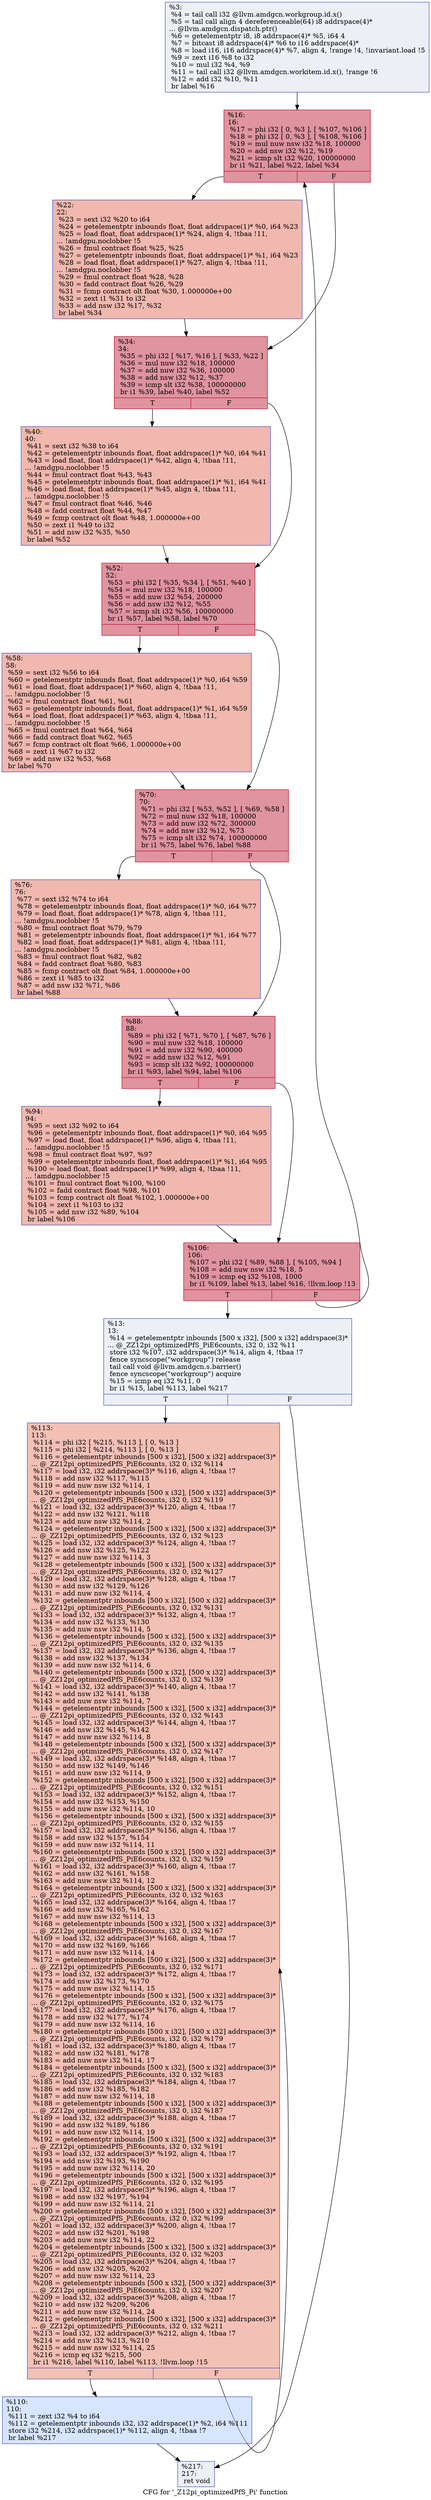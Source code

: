 digraph "CFG for '_Z12pi_optimizedPfS_Pi' function" {
	label="CFG for '_Z12pi_optimizedPfS_Pi' function";

	Node0x58e4980 [shape=record,color="#3d50c3ff", style=filled, fillcolor="#d4dbe670",label="{%3:\l  %4 = tail call i32 @llvm.amdgcn.workgroup.id.x()\l  %5 = tail call align 4 dereferenceable(64) i8 addrspace(4)*\l... @llvm.amdgcn.dispatch.ptr()\l  %6 = getelementptr i8, i8 addrspace(4)* %5, i64 4\l  %7 = bitcast i8 addrspace(4)* %6 to i16 addrspace(4)*\l  %8 = load i16, i16 addrspace(4)* %7, align 4, !range !4, !invariant.load !5\l  %9 = zext i16 %8 to i32\l  %10 = mul i32 %4, %9\l  %11 = tail call i32 @llvm.amdgcn.workitem.id.x(), !range !6\l  %12 = add i32 %10, %11\l  br label %16\l}"];
	Node0x58e4980 -> Node0x58e67f0;
	Node0x58e68f0 [shape=record,color="#3d50c3ff", style=filled, fillcolor="#d4dbe670",label="{%13:\l13:                                               \l  %14 = getelementptr inbounds [500 x i32], [500 x i32] addrspace(3)*\l... @_ZZ12pi_optimizedPfS_PiE6counts, i32 0, i32 %11\l  store i32 %107, i32 addrspace(3)* %14, align 4, !tbaa !7\l  fence syncscope(\"workgroup\") release\l  tail call void @llvm.amdgcn.s.barrier()\l  fence syncscope(\"workgroup\") acquire\l  %15 = icmp eq i32 %11, 0\l  br i1 %15, label %113, label %217\l|{<s0>T|<s1>F}}"];
	Node0x58e68f0:s0 -> Node0x58e6fe0;
	Node0x58e68f0:s1 -> Node0x58e7070;
	Node0x58e67f0 [shape=record,color="#b70d28ff", style=filled, fillcolor="#b70d2870",label="{%16:\l16:                                               \l  %17 = phi i32 [ 0, %3 ], [ %107, %106 ]\l  %18 = phi i32 [ 0, %3 ], [ %108, %106 ]\l  %19 = mul nuw nsw i32 %18, 100000\l  %20 = add nsw i32 %12, %19\l  %21 = icmp slt i32 %20, 100000000\l  br i1 %21, label %22, label %34\l|{<s0>T|<s1>F}}"];
	Node0x58e67f0:s0 -> Node0x58e7630;
	Node0x58e67f0:s1 -> Node0x58e76c0;
	Node0x58e7630 [shape=record,color="#3d50c3ff", style=filled, fillcolor="#dc5d4a70",label="{%22:\l22:                                               \l  %23 = sext i32 %20 to i64\l  %24 = getelementptr inbounds float, float addrspace(1)* %0, i64 %23\l  %25 = load float, float addrspace(1)* %24, align 4, !tbaa !11,\l... !amdgpu.noclobber !5\l  %26 = fmul contract float %25, %25\l  %27 = getelementptr inbounds float, float addrspace(1)* %1, i64 %23\l  %28 = load float, float addrspace(1)* %27, align 4, !tbaa !11,\l... !amdgpu.noclobber !5\l  %29 = fmul contract float %28, %28\l  %30 = fadd contract float %26, %29\l  %31 = fcmp contract olt float %30, 1.000000e+00\l  %32 = zext i1 %31 to i32\l  %33 = add nsw i32 %17, %32\l  br label %34\l}"];
	Node0x58e7630 -> Node0x58e76c0;
	Node0x58e76c0 [shape=record,color="#b70d28ff", style=filled, fillcolor="#b70d2870",label="{%34:\l34:                                               \l  %35 = phi i32 [ %17, %16 ], [ %33, %22 ]\l  %36 = mul nuw i32 %18, 100000\l  %37 = add nuw i32 %36, 100000\l  %38 = add nsw i32 %12, %37\l  %39 = icmp slt i32 %38, 100000000\l  br i1 %39, label %40, label %52\l|{<s0>T|<s1>F}}"];
	Node0x58e76c0:s0 -> Node0x58e9aa0;
	Node0x58e76c0:s1 -> Node0x58e9af0;
	Node0x58e9aa0 [shape=record,color="#3d50c3ff", style=filled, fillcolor="#dc5d4a70",label="{%40:\l40:                                               \l  %41 = sext i32 %38 to i64\l  %42 = getelementptr inbounds float, float addrspace(1)* %0, i64 %41\l  %43 = load float, float addrspace(1)* %42, align 4, !tbaa !11,\l... !amdgpu.noclobber !5\l  %44 = fmul contract float %43, %43\l  %45 = getelementptr inbounds float, float addrspace(1)* %1, i64 %41\l  %46 = load float, float addrspace(1)* %45, align 4, !tbaa !11,\l... !amdgpu.noclobber !5\l  %47 = fmul contract float %46, %46\l  %48 = fadd contract float %44, %47\l  %49 = fcmp contract olt float %48, 1.000000e+00\l  %50 = zext i1 %49 to i32\l  %51 = add nsw i32 %35, %50\l  br label %52\l}"];
	Node0x58e9aa0 -> Node0x58e9af0;
	Node0x58e9af0 [shape=record,color="#b70d28ff", style=filled, fillcolor="#b70d2870",label="{%52:\l52:                                               \l  %53 = phi i32 [ %35, %34 ], [ %51, %40 ]\l  %54 = mul nuw i32 %18, 100000\l  %55 = add nuw i32 %54, 200000\l  %56 = add nsw i32 %12, %55\l  %57 = icmp slt i32 %56, 100000000\l  br i1 %57, label %58, label %70\l|{<s0>T|<s1>F}}"];
	Node0x58e9af0:s0 -> Node0x58ea5a0;
	Node0x58e9af0:s1 -> Node0x58ea5f0;
	Node0x58ea5a0 [shape=record,color="#3d50c3ff", style=filled, fillcolor="#dc5d4a70",label="{%58:\l58:                                               \l  %59 = sext i32 %56 to i64\l  %60 = getelementptr inbounds float, float addrspace(1)* %0, i64 %59\l  %61 = load float, float addrspace(1)* %60, align 4, !tbaa !11,\l... !amdgpu.noclobber !5\l  %62 = fmul contract float %61, %61\l  %63 = getelementptr inbounds float, float addrspace(1)* %1, i64 %59\l  %64 = load float, float addrspace(1)* %63, align 4, !tbaa !11,\l... !amdgpu.noclobber !5\l  %65 = fmul contract float %64, %64\l  %66 = fadd contract float %62, %65\l  %67 = fcmp contract olt float %66, 1.000000e+00\l  %68 = zext i1 %67 to i32\l  %69 = add nsw i32 %53, %68\l  br label %70\l}"];
	Node0x58ea5a0 -> Node0x58ea5f0;
	Node0x58ea5f0 [shape=record,color="#b70d28ff", style=filled, fillcolor="#b70d2870",label="{%70:\l70:                                               \l  %71 = phi i32 [ %53, %52 ], [ %69, %58 ]\l  %72 = mul nuw i32 %18, 100000\l  %73 = add nuw i32 %72, 300000\l  %74 = add nsw i32 %12, %73\l  %75 = icmp slt i32 %74, 100000000\l  br i1 %75, label %76, label %88\l|{<s0>T|<s1>F}}"];
	Node0x58ea5f0:s0 -> Node0x58eb2e0;
	Node0x58ea5f0:s1 -> Node0x58eb330;
	Node0x58eb2e0 [shape=record,color="#3d50c3ff", style=filled, fillcolor="#dc5d4a70",label="{%76:\l76:                                               \l  %77 = sext i32 %74 to i64\l  %78 = getelementptr inbounds float, float addrspace(1)* %0, i64 %77\l  %79 = load float, float addrspace(1)* %78, align 4, !tbaa !11,\l... !amdgpu.noclobber !5\l  %80 = fmul contract float %79, %79\l  %81 = getelementptr inbounds float, float addrspace(1)* %1, i64 %77\l  %82 = load float, float addrspace(1)* %81, align 4, !tbaa !11,\l... !amdgpu.noclobber !5\l  %83 = fmul contract float %82, %82\l  %84 = fadd contract float %80, %83\l  %85 = fcmp contract olt float %84, 1.000000e+00\l  %86 = zext i1 %85 to i32\l  %87 = add nsw i32 %71, %86\l  br label %88\l}"];
	Node0x58eb2e0 -> Node0x58eb330;
	Node0x58eb330 [shape=record,color="#b70d28ff", style=filled, fillcolor="#b70d2870",label="{%88:\l88:                                               \l  %89 = phi i32 [ %71, %70 ], [ %87, %76 ]\l  %90 = mul nuw i32 %18, 100000\l  %91 = add nuw i32 %90, 400000\l  %92 = add nsw i32 %12, %91\l  %93 = icmp slt i32 %92, 100000000\l  br i1 %93, label %94, label %106\l|{<s0>T|<s1>F}}"];
	Node0x58eb330:s0 -> Node0x58ebe10;
	Node0x58eb330:s1 -> Node0x58e62d0;
	Node0x58ebe10 [shape=record,color="#3d50c3ff", style=filled, fillcolor="#dc5d4a70",label="{%94:\l94:                                               \l  %95 = sext i32 %92 to i64\l  %96 = getelementptr inbounds float, float addrspace(1)* %0, i64 %95\l  %97 = load float, float addrspace(1)* %96, align 4, !tbaa !11,\l... !amdgpu.noclobber !5\l  %98 = fmul contract float %97, %97\l  %99 = getelementptr inbounds float, float addrspace(1)* %1, i64 %95\l  %100 = load float, float addrspace(1)* %99, align 4, !tbaa !11,\l... !amdgpu.noclobber !5\l  %101 = fmul contract float %100, %100\l  %102 = fadd contract float %98, %101\l  %103 = fcmp contract olt float %102, 1.000000e+00\l  %104 = zext i1 %103 to i32\l  %105 = add nsw i32 %89, %104\l  br label %106\l}"];
	Node0x58ebe10 -> Node0x58e62d0;
	Node0x58e62d0 [shape=record,color="#b70d28ff", style=filled, fillcolor="#b70d2870",label="{%106:\l106:                                              \l  %107 = phi i32 [ %89, %88 ], [ %105, %94 ]\l  %108 = add nuw nsw i32 %18, 5\l  %109 = icmp eq i32 %108, 1000\l  br i1 %109, label %13, label %16, !llvm.loop !13\l|{<s0>T|<s1>F}}"];
	Node0x58e62d0:s0 -> Node0x58e68f0;
	Node0x58e62d0:s1 -> Node0x58e67f0;
	Node0x58ec8c0 [shape=record,color="#3d50c3ff", style=filled, fillcolor="#a7c5fe70",label="{%110:\l110:                                              \l  %111 = zext i32 %4 to i64\l  %112 = getelementptr inbounds i32, i32 addrspace(1)* %2, i64 %111\l  store i32 %214, i32 addrspace(1)* %112, align 4, !tbaa !7\l  br label %217\l}"];
	Node0x58ec8c0 -> Node0x58e7070;
	Node0x58e6fe0 [shape=record,color="#3d50c3ff", style=filled, fillcolor="#e5705870",label="{%113:\l113:                                              \l  %114 = phi i32 [ %215, %113 ], [ 0, %13 ]\l  %115 = phi i32 [ %214, %113 ], [ 0, %13 ]\l  %116 = getelementptr inbounds [500 x i32], [500 x i32] addrspace(3)*\l... @_ZZ12pi_optimizedPfS_PiE6counts, i32 0, i32 %114\l  %117 = load i32, i32 addrspace(3)* %116, align 4, !tbaa !7\l  %118 = add nsw i32 %117, %115\l  %119 = add nuw nsw i32 %114, 1\l  %120 = getelementptr inbounds [500 x i32], [500 x i32] addrspace(3)*\l... @_ZZ12pi_optimizedPfS_PiE6counts, i32 0, i32 %119\l  %121 = load i32, i32 addrspace(3)* %120, align 4, !tbaa !7\l  %122 = add nsw i32 %121, %118\l  %123 = add nuw nsw i32 %114, 2\l  %124 = getelementptr inbounds [500 x i32], [500 x i32] addrspace(3)*\l... @_ZZ12pi_optimizedPfS_PiE6counts, i32 0, i32 %123\l  %125 = load i32, i32 addrspace(3)* %124, align 4, !tbaa !7\l  %126 = add nsw i32 %125, %122\l  %127 = add nuw nsw i32 %114, 3\l  %128 = getelementptr inbounds [500 x i32], [500 x i32] addrspace(3)*\l... @_ZZ12pi_optimizedPfS_PiE6counts, i32 0, i32 %127\l  %129 = load i32, i32 addrspace(3)* %128, align 4, !tbaa !7\l  %130 = add nsw i32 %129, %126\l  %131 = add nuw nsw i32 %114, 4\l  %132 = getelementptr inbounds [500 x i32], [500 x i32] addrspace(3)*\l... @_ZZ12pi_optimizedPfS_PiE6counts, i32 0, i32 %131\l  %133 = load i32, i32 addrspace(3)* %132, align 4, !tbaa !7\l  %134 = add nsw i32 %133, %130\l  %135 = add nuw nsw i32 %114, 5\l  %136 = getelementptr inbounds [500 x i32], [500 x i32] addrspace(3)*\l... @_ZZ12pi_optimizedPfS_PiE6counts, i32 0, i32 %135\l  %137 = load i32, i32 addrspace(3)* %136, align 4, !tbaa !7\l  %138 = add nsw i32 %137, %134\l  %139 = add nuw nsw i32 %114, 6\l  %140 = getelementptr inbounds [500 x i32], [500 x i32] addrspace(3)*\l... @_ZZ12pi_optimizedPfS_PiE6counts, i32 0, i32 %139\l  %141 = load i32, i32 addrspace(3)* %140, align 4, !tbaa !7\l  %142 = add nsw i32 %141, %138\l  %143 = add nuw nsw i32 %114, 7\l  %144 = getelementptr inbounds [500 x i32], [500 x i32] addrspace(3)*\l... @_ZZ12pi_optimizedPfS_PiE6counts, i32 0, i32 %143\l  %145 = load i32, i32 addrspace(3)* %144, align 4, !tbaa !7\l  %146 = add nsw i32 %145, %142\l  %147 = add nuw nsw i32 %114, 8\l  %148 = getelementptr inbounds [500 x i32], [500 x i32] addrspace(3)*\l... @_ZZ12pi_optimizedPfS_PiE6counts, i32 0, i32 %147\l  %149 = load i32, i32 addrspace(3)* %148, align 4, !tbaa !7\l  %150 = add nsw i32 %149, %146\l  %151 = add nuw nsw i32 %114, 9\l  %152 = getelementptr inbounds [500 x i32], [500 x i32] addrspace(3)*\l... @_ZZ12pi_optimizedPfS_PiE6counts, i32 0, i32 %151\l  %153 = load i32, i32 addrspace(3)* %152, align 4, !tbaa !7\l  %154 = add nsw i32 %153, %150\l  %155 = add nuw nsw i32 %114, 10\l  %156 = getelementptr inbounds [500 x i32], [500 x i32] addrspace(3)*\l... @_ZZ12pi_optimizedPfS_PiE6counts, i32 0, i32 %155\l  %157 = load i32, i32 addrspace(3)* %156, align 4, !tbaa !7\l  %158 = add nsw i32 %157, %154\l  %159 = add nuw nsw i32 %114, 11\l  %160 = getelementptr inbounds [500 x i32], [500 x i32] addrspace(3)*\l... @_ZZ12pi_optimizedPfS_PiE6counts, i32 0, i32 %159\l  %161 = load i32, i32 addrspace(3)* %160, align 4, !tbaa !7\l  %162 = add nsw i32 %161, %158\l  %163 = add nuw nsw i32 %114, 12\l  %164 = getelementptr inbounds [500 x i32], [500 x i32] addrspace(3)*\l... @_ZZ12pi_optimizedPfS_PiE6counts, i32 0, i32 %163\l  %165 = load i32, i32 addrspace(3)* %164, align 4, !tbaa !7\l  %166 = add nsw i32 %165, %162\l  %167 = add nuw nsw i32 %114, 13\l  %168 = getelementptr inbounds [500 x i32], [500 x i32] addrspace(3)*\l... @_ZZ12pi_optimizedPfS_PiE6counts, i32 0, i32 %167\l  %169 = load i32, i32 addrspace(3)* %168, align 4, !tbaa !7\l  %170 = add nsw i32 %169, %166\l  %171 = add nuw nsw i32 %114, 14\l  %172 = getelementptr inbounds [500 x i32], [500 x i32] addrspace(3)*\l... @_ZZ12pi_optimizedPfS_PiE6counts, i32 0, i32 %171\l  %173 = load i32, i32 addrspace(3)* %172, align 4, !tbaa !7\l  %174 = add nsw i32 %173, %170\l  %175 = add nuw nsw i32 %114, 15\l  %176 = getelementptr inbounds [500 x i32], [500 x i32] addrspace(3)*\l... @_ZZ12pi_optimizedPfS_PiE6counts, i32 0, i32 %175\l  %177 = load i32, i32 addrspace(3)* %176, align 4, !tbaa !7\l  %178 = add nsw i32 %177, %174\l  %179 = add nuw nsw i32 %114, 16\l  %180 = getelementptr inbounds [500 x i32], [500 x i32] addrspace(3)*\l... @_ZZ12pi_optimizedPfS_PiE6counts, i32 0, i32 %179\l  %181 = load i32, i32 addrspace(3)* %180, align 4, !tbaa !7\l  %182 = add nsw i32 %181, %178\l  %183 = add nuw nsw i32 %114, 17\l  %184 = getelementptr inbounds [500 x i32], [500 x i32] addrspace(3)*\l... @_ZZ12pi_optimizedPfS_PiE6counts, i32 0, i32 %183\l  %185 = load i32, i32 addrspace(3)* %184, align 4, !tbaa !7\l  %186 = add nsw i32 %185, %182\l  %187 = add nuw nsw i32 %114, 18\l  %188 = getelementptr inbounds [500 x i32], [500 x i32] addrspace(3)*\l... @_ZZ12pi_optimizedPfS_PiE6counts, i32 0, i32 %187\l  %189 = load i32, i32 addrspace(3)* %188, align 4, !tbaa !7\l  %190 = add nsw i32 %189, %186\l  %191 = add nuw nsw i32 %114, 19\l  %192 = getelementptr inbounds [500 x i32], [500 x i32] addrspace(3)*\l... @_ZZ12pi_optimizedPfS_PiE6counts, i32 0, i32 %191\l  %193 = load i32, i32 addrspace(3)* %192, align 4, !tbaa !7\l  %194 = add nsw i32 %193, %190\l  %195 = add nuw nsw i32 %114, 20\l  %196 = getelementptr inbounds [500 x i32], [500 x i32] addrspace(3)*\l... @_ZZ12pi_optimizedPfS_PiE6counts, i32 0, i32 %195\l  %197 = load i32, i32 addrspace(3)* %196, align 4, !tbaa !7\l  %198 = add nsw i32 %197, %194\l  %199 = add nuw nsw i32 %114, 21\l  %200 = getelementptr inbounds [500 x i32], [500 x i32] addrspace(3)*\l... @_ZZ12pi_optimizedPfS_PiE6counts, i32 0, i32 %199\l  %201 = load i32, i32 addrspace(3)* %200, align 4, !tbaa !7\l  %202 = add nsw i32 %201, %198\l  %203 = add nuw nsw i32 %114, 22\l  %204 = getelementptr inbounds [500 x i32], [500 x i32] addrspace(3)*\l... @_ZZ12pi_optimizedPfS_PiE6counts, i32 0, i32 %203\l  %205 = load i32, i32 addrspace(3)* %204, align 4, !tbaa !7\l  %206 = add nsw i32 %205, %202\l  %207 = add nuw nsw i32 %114, 23\l  %208 = getelementptr inbounds [500 x i32], [500 x i32] addrspace(3)*\l... @_ZZ12pi_optimizedPfS_PiE6counts, i32 0, i32 %207\l  %209 = load i32, i32 addrspace(3)* %208, align 4, !tbaa !7\l  %210 = add nsw i32 %209, %206\l  %211 = add nuw nsw i32 %114, 24\l  %212 = getelementptr inbounds [500 x i32], [500 x i32] addrspace(3)*\l... @_ZZ12pi_optimizedPfS_PiE6counts, i32 0, i32 %211\l  %213 = load i32, i32 addrspace(3)* %212, align 4, !tbaa !7\l  %214 = add nsw i32 %213, %210\l  %215 = add nuw nsw i32 %114, 25\l  %216 = icmp eq i32 %215, 500\l  br i1 %216, label %110, label %113, !llvm.loop !15\l|{<s0>T|<s1>F}}"];
	Node0x58e6fe0:s0 -> Node0x58ec8c0;
	Node0x58e6fe0:s1 -> Node0x58e6fe0;
	Node0x58e7070 [shape=record,color="#3d50c3ff", style=filled, fillcolor="#d4dbe670",label="{%217:\l217:                                              \l  ret void\l}"];
}
